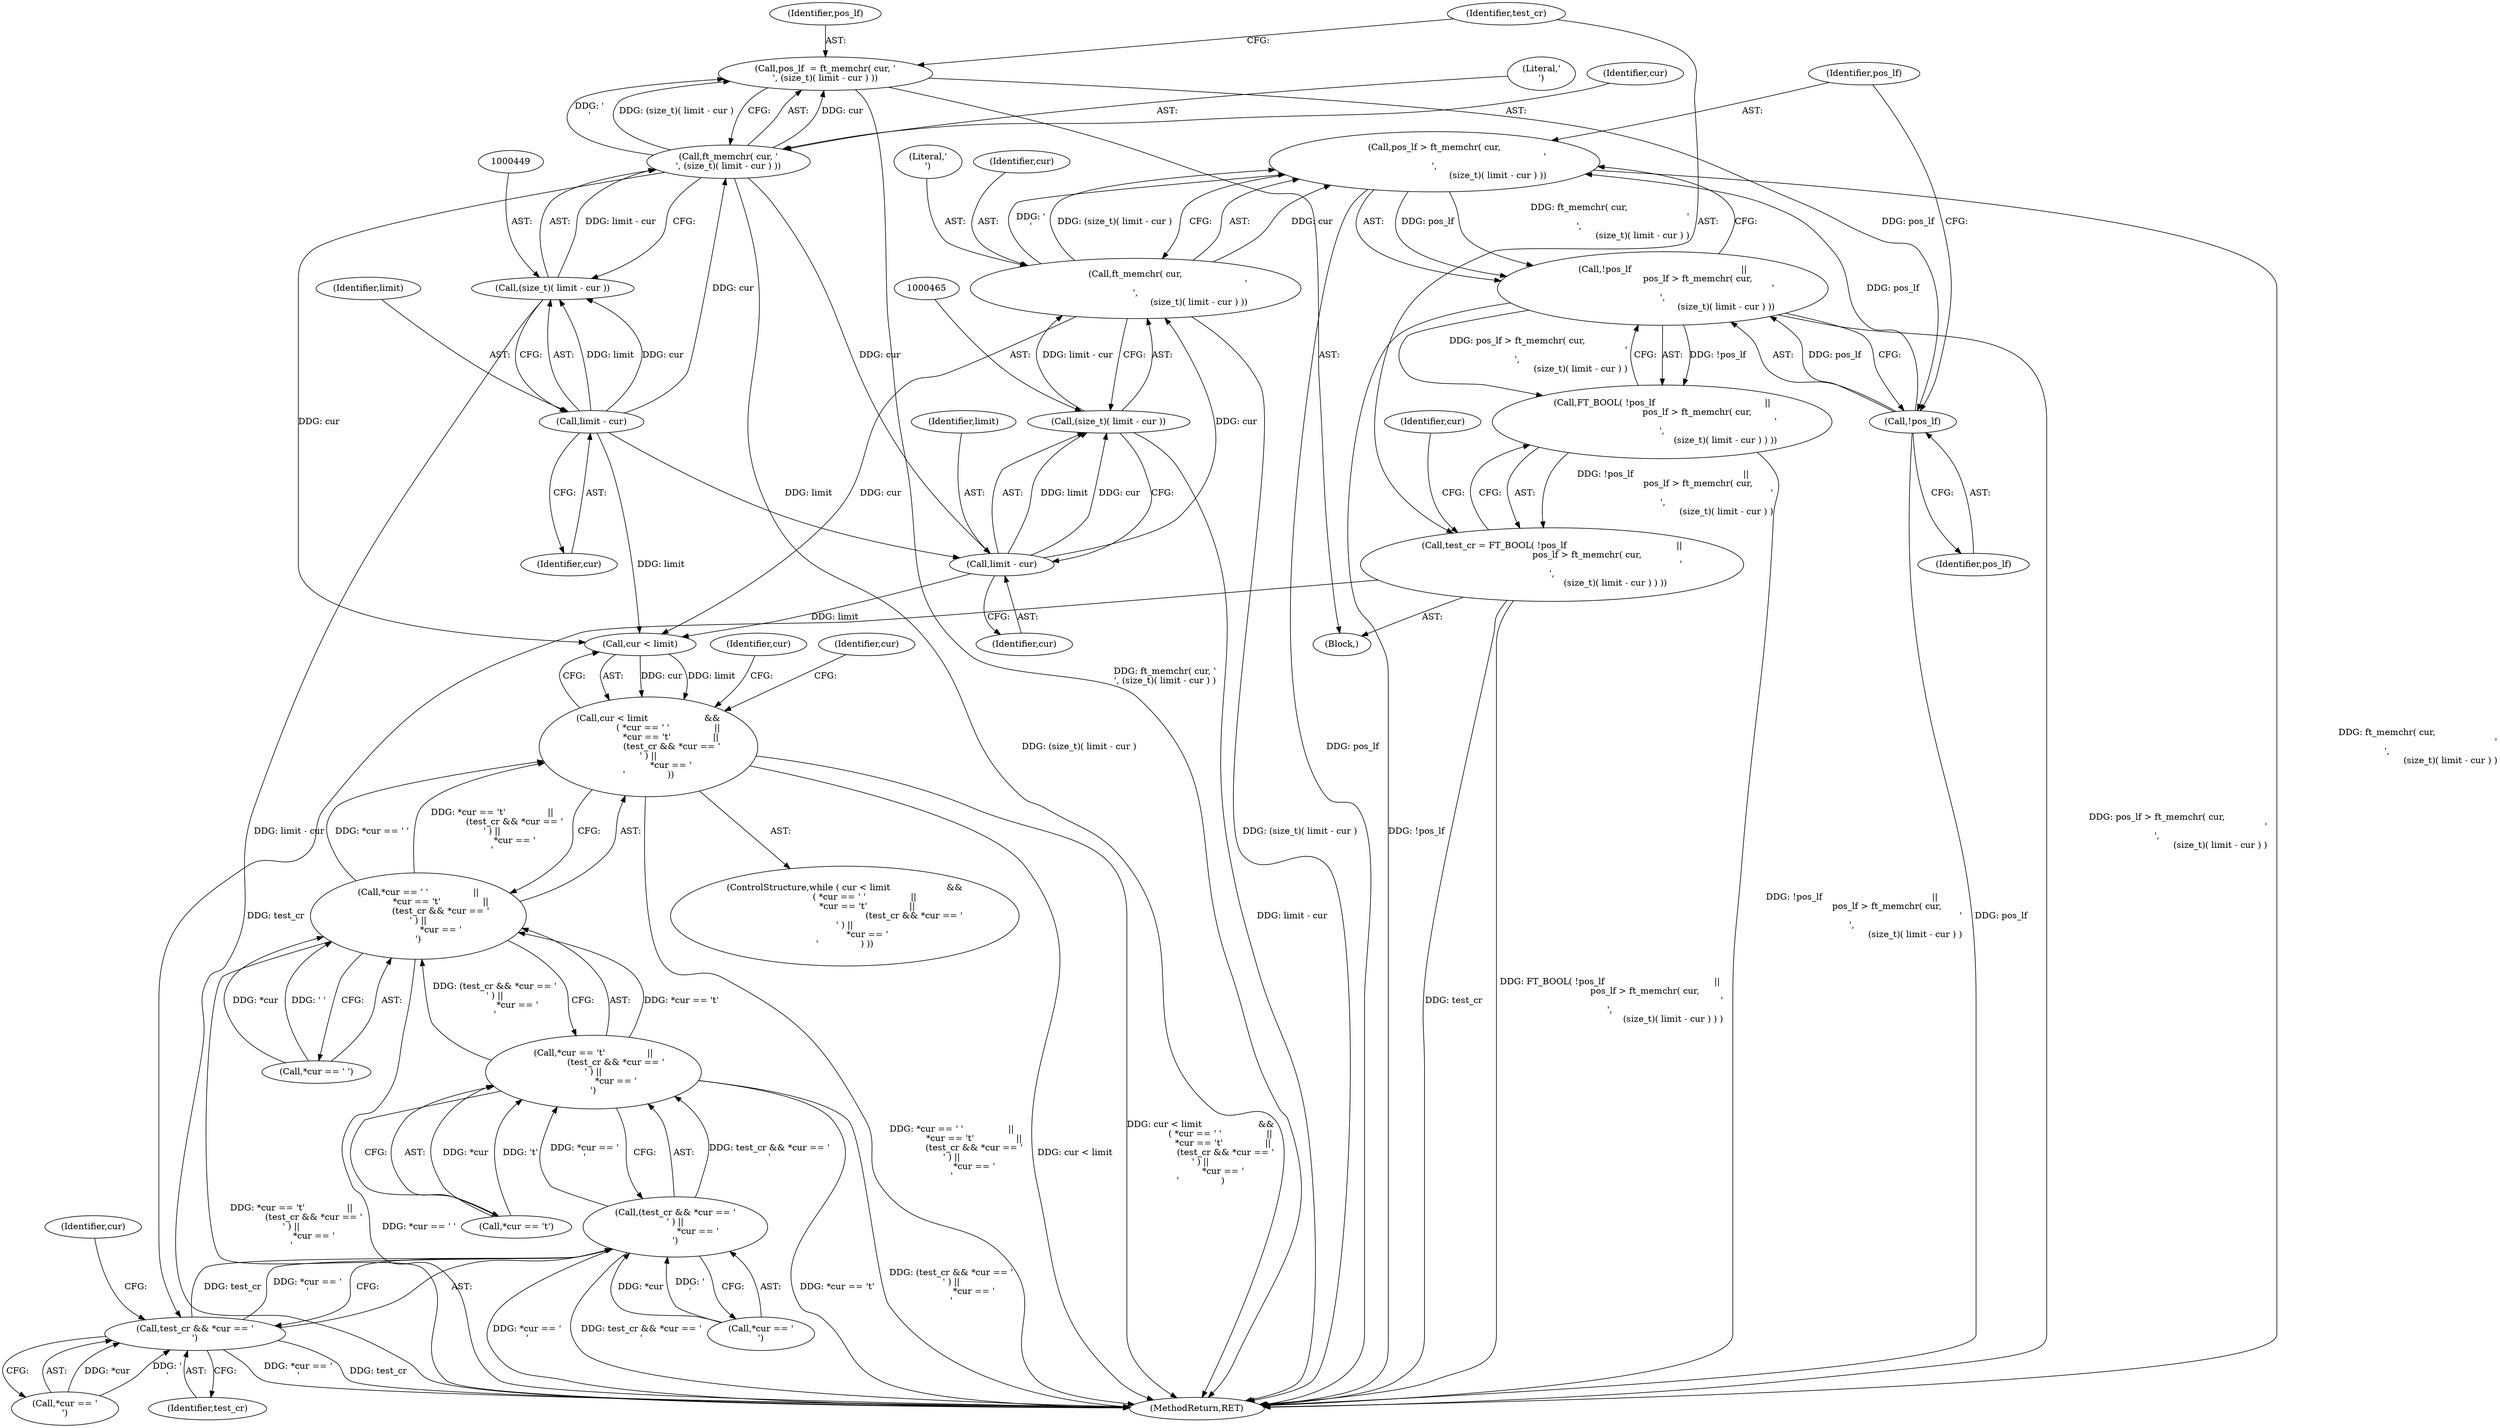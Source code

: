 digraph "0_savannah_e3058617f384cb6709f3878f753fa17aca9e3a30@API" {
"1000459" [label="(Call,pos_lf > ft_memchr( cur,\n                                             '\r',\n                                             (size_t)( limit - cur ) ))"];
"1000457" [label="(Call,!pos_lf)"];
"1000443" [label="(Call,pos_lf  = ft_memchr( cur, '\n', (size_t)( limit - cur ) ))"];
"1000445" [label="(Call,ft_memchr( cur, '\n', (size_t)( limit - cur ) ))"];
"1000450" [label="(Call,limit - cur)"];
"1000448" [label="(Call,(size_t)( limit - cur ))"];
"1000461" [label="(Call,ft_memchr( cur,\n                                             '\r',\n                                             (size_t)( limit - cur ) ))"];
"1000466" [label="(Call,limit - cur)"];
"1000464" [label="(Call,(size_t)( limit - cur ))"];
"1000456" [label="(Call,!pos_lf                                       ||\n                         pos_lf > ft_memchr( cur,\n                                             '\r',\n                                             (size_t)( limit - cur ) ))"];
"1000455" [label="(Call,FT_BOOL( !pos_lf                                       ||\n                         pos_lf > ft_memchr( cur,\n                                             '\r',\n                                             (size_t)( limit - cur ) ) ))"];
"1000453" [label="(Call,test_cr = FT_BOOL( !pos_lf                                       ||\n                         pos_lf > ft_memchr( cur,\n                                             '\r',\n                                             (size_t)( limit - cur ) ) ))"];
"1000485" [label="(Call,test_cr && *cur == '\r')"];
"1000484" [label="(Call,(test_cr && *cur == '\r' ) ||\n                *cur == '\n')"];
"1000479" [label="(Call,*cur == '\t'               ||\n                (test_cr && *cur == '\r' ) ||\n                *cur == '\n')"];
"1000474" [label="(Call,*cur == ' '                ||\n                *cur == '\t'               ||\n                (test_cr && *cur == '\r' ) ||\n                *cur == '\n')"];
"1000470" [label="(Call,cur < limit                    &&\n              ( *cur == ' '                ||\n                *cur == '\t'               ||\n                (test_cr && *cur == '\r' ) ||\n                *cur == '\n'               ))"];
"1000484" [label="(Call,(test_cr && *cur == '\r' ) ||\n                *cur == '\n')"];
"1000272" [label="(Block,)"];
"1000457" [label="(Call,!pos_lf)"];
"1000445" [label="(Call,ft_memchr( cur, '\n', (size_t)( limit - cur ) ))"];
"1000468" [label="(Identifier,cur)"];
"1000452" [label="(Identifier,cur)"];
"1000443" [label="(Call,pos_lf  = ft_memchr( cur, '\n', (size_t)( limit - cur ) ))"];
"1000462" [label="(Identifier,cur)"];
"1000466" [label="(Call,limit - cur)"];
"1000472" [label="(Identifier,cur)"];
"1000456" [label="(Call,!pos_lf                                       ||\n                         pos_lf > ft_memchr( cur,\n                                             '\r',\n                                             (size_t)( limit - cur ) ))"];
"1000447" [label="(Literal,'\n')"];
"1000491" [label="(Call,*cur == '\n')"];
"1000464" [label="(Call,(size_t)( limit - cur ))"];
"1000467" [label="(Identifier,limit)"];
"1000493" [label="(Identifier,cur)"];
"1000469" [label="(ControlStructure,while ( cur < limit                    &&\n              ( *cur == ' '                ||\n                *cur == '\t'               ||\n                (test_cr && *cur == '\r' ) ||\n                *cur == '\n'               ) ))"];
"1000471" [label="(Call,cur < limit)"];
"1000496" [label="(Identifier,cur)"];
"1000458" [label="(Identifier,pos_lf)"];
"1000475" [label="(Call,*cur == ' ')"];
"1000485" [label="(Call,test_cr && *cur == '\r')"];
"1000486" [label="(Identifier,test_cr)"];
"1000470" [label="(Call,cur < limit                    &&\n              ( *cur == ' '                ||\n                *cur == '\t'               ||\n                (test_cr && *cur == '\r' ) ||\n                *cur == '\n'               ))"];
"1000450" [label="(Call,limit - cur)"];
"1000448" [label="(Call,(size_t)( limit - cur ))"];
"1000479" [label="(Call,*cur == '\t'               ||\n                (test_cr && *cur == '\r' ) ||\n                *cur == '\n')"];
"1000463" [label="(Literal,'\r')"];
"1000461" [label="(Call,ft_memchr( cur,\n                                             '\r',\n                                             (size_t)( limit - cur ) ))"];
"1000453" [label="(Call,test_cr = FT_BOOL( !pos_lf                                       ||\n                         pos_lf > ft_memchr( cur,\n                                             '\r',\n                                             (size_t)( limit - cur ) ) ))"];
"1000487" [label="(Call,*cur == '\r')"];
"1000474" [label="(Call,*cur == ' '                ||\n                *cur == '\t'               ||\n                (test_cr && *cur == '\r' ) ||\n                *cur == '\n')"];
"1000727" [label="(MethodReturn,RET)"];
"1000460" [label="(Identifier,pos_lf)"];
"1000444" [label="(Identifier,pos_lf)"];
"1000459" [label="(Call,pos_lf > ft_memchr( cur,\n                                             '\r',\n                                             (size_t)( limit - cur ) ))"];
"1000454" [label="(Identifier,test_cr)"];
"1000451" [label="(Identifier,limit)"];
"1000455" [label="(Call,FT_BOOL( !pos_lf                                       ||\n                         pos_lf > ft_memchr( cur,\n                                             '\r',\n                                             (size_t)( limit - cur ) ) ))"];
"1000499" [label="(Identifier,cur)"];
"1000446" [label="(Identifier,cur)"];
"1000480" [label="(Call,*cur == '\t')"];
"1000459" -> "1000456"  [label="AST: "];
"1000459" -> "1000461"  [label="CFG: "];
"1000460" -> "1000459"  [label="AST: "];
"1000461" -> "1000459"  [label="AST: "];
"1000456" -> "1000459"  [label="CFG: "];
"1000459" -> "1000727"  [label="DDG: ft_memchr( cur,\n                                             '\r',\n                                             (size_t)( limit - cur ) )"];
"1000459" -> "1000727"  [label="DDG: pos_lf"];
"1000459" -> "1000456"  [label="DDG: pos_lf"];
"1000459" -> "1000456"  [label="DDG: ft_memchr( cur,\n                                             '\r',\n                                             (size_t)( limit - cur ) )"];
"1000457" -> "1000459"  [label="DDG: pos_lf"];
"1000461" -> "1000459"  [label="DDG: cur"];
"1000461" -> "1000459"  [label="DDG: '\r'"];
"1000461" -> "1000459"  [label="DDG: (size_t)( limit - cur )"];
"1000457" -> "1000456"  [label="AST: "];
"1000457" -> "1000458"  [label="CFG: "];
"1000458" -> "1000457"  [label="AST: "];
"1000460" -> "1000457"  [label="CFG: "];
"1000456" -> "1000457"  [label="CFG: "];
"1000457" -> "1000727"  [label="DDG: pos_lf"];
"1000457" -> "1000456"  [label="DDG: pos_lf"];
"1000443" -> "1000457"  [label="DDG: pos_lf"];
"1000443" -> "1000272"  [label="AST: "];
"1000443" -> "1000445"  [label="CFG: "];
"1000444" -> "1000443"  [label="AST: "];
"1000445" -> "1000443"  [label="AST: "];
"1000454" -> "1000443"  [label="CFG: "];
"1000443" -> "1000727"  [label="DDG: ft_memchr( cur, '\n', (size_t)( limit - cur ) )"];
"1000445" -> "1000443"  [label="DDG: cur"];
"1000445" -> "1000443"  [label="DDG: '\n'"];
"1000445" -> "1000443"  [label="DDG: (size_t)( limit - cur )"];
"1000445" -> "1000448"  [label="CFG: "];
"1000446" -> "1000445"  [label="AST: "];
"1000447" -> "1000445"  [label="AST: "];
"1000448" -> "1000445"  [label="AST: "];
"1000445" -> "1000727"  [label="DDG: (size_t)( limit - cur )"];
"1000450" -> "1000445"  [label="DDG: cur"];
"1000448" -> "1000445"  [label="DDG: limit - cur"];
"1000445" -> "1000466"  [label="DDG: cur"];
"1000445" -> "1000471"  [label="DDG: cur"];
"1000450" -> "1000448"  [label="AST: "];
"1000450" -> "1000452"  [label="CFG: "];
"1000451" -> "1000450"  [label="AST: "];
"1000452" -> "1000450"  [label="AST: "];
"1000448" -> "1000450"  [label="CFG: "];
"1000450" -> "1000448"  [label="DDG: limit"];
"1000450" -> "1000448"  [label="DDG: cur"];
"1000450" -> "1000466"  [label="DDG: limit"];
"1000450" -> "1000471"  [label="DDG: limit"];
"1000449" -> "1000448"  [label="AST: "];
"1000448" -> "1000727"  [label="DDG: limit - cur"];
"1000461" -> "1000464"  [label="CFG: "];
"1000462" -> "1000461"  [label="AST: "];
"1000463" -> "1000461"  [label="AST: "];
"1000464" -> "1000461"  [label="AST: "];
"1000461" -> "1000727"  [label="DDG: (size_t)( limit - cur )"];
"1000466" -> "1000461"  [label="DDG: cur"];
"1000464" -> "1000461"  [label="DDG: limit - cur"];
"1000461" -> "1000471"  [label="DDG: cur"];
"1000466" -> "1000464"  [label="AST: "];
"1000466" -> "1000468"  [label="CFG: "];
"1000467" -> "1000466"  [label="AST: "];
"1000468" -> "1000466"  [label="AST: "];
"1000464" -> "1000466"  [label="CFG: "];
"1000466" -> "1000464"  [label="DDG: limit"];
"1000466" -> "1000464"  [label="DDG: cur"];
"1000466" -> "1000471"  [label="DDG: limit"];
"1000465" -> "1000464"  [label="AST: "];
"1000464" -> "1000727"  [label="DDG: limit - cur"];
"1000456" -> "1000455"  [label="AST: "];
"1000455" -> "1000456"  [label="CFG: "];
"1000456" -> "1000727"  [label="DDG: pos_lf > ft_memchr( cur,\n                                             '\r',\n                                             (size_t)( limit - cur ) )"];
"1000456" -> "1000727"  [label="DDG: !pos_lf"];
"1000456" -> "1000455"  [label="DDG: !pos_lf"];
"1000456" -> "1000455"  [label="DDG: pos_lf > ft_memchr( cur,\n                                             '\r',\n                                             (size_t)( limit - cur ) )"];
"1000455" -> "1000453"  [label="AST: "];
"1000453" -> "1000455"  [label="CFG: "];
"1000455" -> "1000727"  [label="DDG: !pos_lf                                       ||\n                         pos_lf > ft_memchr( cur,\n                                             '\r',\n                                             (size_t)( limit - cur ) )"];
"1000455" -> "1000453"  [label="DDG: !pos_lf                                       ||\n                         pos_lf > ft_memchr( cur,\n                                             '\r',\n                                             (size_t)( limit - cur ) )"];
"1000453" -> "1000272"  [label="AST: "];
"1000454" -> "1000453"  [label="AST: "];
"1000472" -> "1000453"  [label="CFG: "];
"1000453" -> "1000727"  [label="DDG: FT_BOOL( !pos_lf                                       ||\n                         pos_lf > ft_memchr( cur,\n                                             '\r',\n                                             (size_t)( limit - cur ) ) )"];
"1000453" -> "1000727"  [label="DDG: test_cr"];
"1000453" -> "1000485"  [label="DDG: test_cr"];
"1000485" -> "1000484"  [label="AST: "];
"1000485" -> "1000486"  [label="CFG: "];
"1000485" -> "1000487"  [label="CFG: "];
"1000486" -> "1000485"  [label="AST: "];
"1000487" -> "1000485"  [label="AST: "];
"1000493" -> "1000485"  [label="CFG: "];
"1000484" -> "1000485"  [label="CFG: "];
"1000485" -> "1000727"  [label="DDG: test_cr"];
"1000485" -> "1000727"  [label="DDG: *cur == '\r'"];
"1000485" -> "1000484"  [label="DDG: test_cr"];
"1000485" -> "1000484"  [label="DDG: *cur == '\r'"];
"1000487" -> "1000485"  [label="DDG: *cur"];
"1000487" -> "1000485"  [label="DDG: '\r'"];
"1000484" -> "1000479"  [label="AST: "];
"1000484" -> "1000491"  [label="CFG: "];
"1000491" -> "1000484"  [label="AST: "];
"1000479" -> "1000484"  [label="CFG: "];
"1000484" -> "1000727"  [label="DDG: *cur == '\n'"];
"1000484" -> "1000727"  [label="DDG: test_cr && *cur == '\r'"];
"1000484" -> "1000479"  [label="DDG: test_cr && *cur == '\r'"];
"1000484" -> "1000479"  [label="DDG: *cur == '\n'"];
"1000491" -> "1000484"  [label="DDG: *cur"];
"1000491" -> "1000484"  [label="DDG: '\n'"];
"1000479" -> "1000474"  [label="AST: "];
"1000479" -> "1000480"  [label="CFG: "];
"1000480" -> "1000479"  [label="AST: "];
"1000474" -> "1000479"  [label="CFG: "];
"1000479" -> "1000727"  [label="DDG: *cur == '\t'"];
"1000479" -> "1000727"  [label="DDG: (test_cr && *cur == '\r' ) ||\n                *cur == '\n'"];
"1000479" -> "1000474"  [label="DDG: *cur == '\t'"];
"1000479" -> "1000474"  [label="DDG: (test_cr && *cur == '\r' ) ||\n                *cur == '\n'"];
"1000480" -> "1000479"  [label="DDG: *cur"];
"1000480" -> "1000479"  [label="DDG: '\t'"];
"1000474" -> "1000470"  [label="AST: "];
"1000474" -> "1000475"  [label="CFG: "];
"1000475" -> "1000474"  [label="AST: "];
"1000470" -> "1000474"  [label="CFG: "];
"1000474" -> "1000727"  [label="DDG: *cur == '\t'               ||\n                (test_cr && *cur == '\r' ) ||\n                *cur == '\n'"];
"1000474" -> "1000727"  [label="DDG: *cur == ' '"];
"1000474" -> "1000470"  [label="DDG: *cur == ' '"];
"1000474" -> "1000470"  [label="DDG: *cur == '\t'               ||\n                (test_cr && *cur == '\r' ) ||\n                *cur == '\n'"];
"1000475" -> "1000474"  [label="DDG: *cur"];
"1000475" -> "1000474"  [label="DDG: ' '"];
"1000470" -> "1000469"  [label="AST: "];
"1000470" -> "1000471"  [label="CFG: "];
"1000471" -> "1000470"  [label="AST: "];
"1000496" -> "1000470"  [label="CFG: "];
"1000499" -> "1000470"  [label="CFG: "];
"1000470" -> "1000727"  [label="DDG: *cur == ' '                ||\n                *cur == '\t'               ||\n                (test_cr && *cur == '\r' ) ||\n                *cur == '\n'"];
"1000470" -> "1000727"  [label="DDG: cur < limit"];
"1000470" -> "1000727"  [label="DDG: cur < limit                    &&\n              ( *cur == ' '                ||\n                *cur == '\t'               ||\n                (test_cr && *cur == '\r' ) ||\n                *cur == '\n'               )"];
"1000471" -> "1000470"  [label="DDG: cur"];
"1000471" -> "1000470"  [label="DDG: limit"];
}
